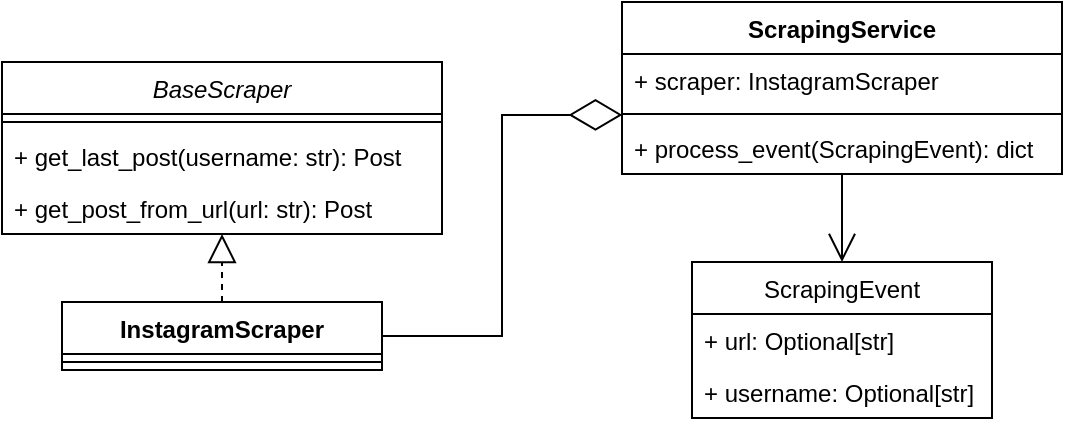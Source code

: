 <mxfile version="19.0.3" type="device"><diagram id="C5RBs43oDa-KdzZeNtuy" name="Page-1"><mxGraphModel dx="1880" dy="647" grid="1" gridSize="10" guides="1" tooltips="1" connect="1" arrows="1" fold="1" page="1" pageScale="1" pageWidth="827" pageHeight="1169" math="0" shadow="0"><root><mxCell id="WIyWlLk6GJQsqaUBKTNV-0"/><mxCell id="WIyWlLk6GJQsqaUBKTNV-1" parent="WIyWlLk6GJQsqaUBKTNV-0"/><mxCell id="Iox-Qz_df4ZEydKS1iks-15" value="" style="endArrow=block;dashed=1;endFill=0;endSize=12;html=1;rounded=0;exitX=0.5;exitY=0;exitDx=0;exitDy=0;edgeStyle=orthogonalEdgeStyle;entryX=0.5;entryY=1;entryDx=0;entryDy=0;" parent="WIyWlLk6GJQsqaUBKTNV-1" source="Iox-Qz_df4ZEydKS1iks-37" target="Iox-Qz_df4ZEydKS1iks-43" edge="1"><mxGeometry width="160" relative="1" as="geometry"><mxPoint x="-500" y="360" as="sourcePoint"/><mxPoint x="-540" y="190" as="targetPoint"/></mxGeometry></mxCell><mxCell id="Iox-Qz_df4ZEydKS1iks-37" value="InstagramScraper" style="swimlane;fontStyle=1;align=center;verticalAlign=top;childLayout=stackLayout;horizontal=1;startSize=26;horizontalStack=0;resizeParent=1;resizeParentMax=0;resizeLast=0;collapsible=1;marginBottom=0;" parent="WIyWlLk6GJQsqaUBKTNV-1" vertex="1"><mxGeometry x="-660" y="300" width="160" height="34" as="geometry"/></mxCell><mxCell id="Iox-Qz_df4ZEydKS1iks-38" value="" style="line;strokeWidth=1;fillColor=none;align=left;verticalAlign=middle;spacingTop=-1;spacingLeft=3;spacingRight=3;rotatable=0;labelPosition=right;points=[];portConstraint=eastwest;" parent="Iox-Qz_df4ZEydKS1iks-37" vertex="1"><mxGeometry y="26" width="160" height="8" as="geometry"/></mxCell><mxCell id="Iox-Qz_df4ZEydKS1iks-43" value="BaseScraper" style="swimlane;fontStyle=2;align=center;verticalAlign=top;childLayout=stackLayout;horizontal=1;startSize=26;horizontalStack=0;resizeParent=1;resizeParentMax=0;resizeLast=0;collapsible=1;marginBottom=0;" parent="WIyWlLk6GJQsqaUBKTNV-1" vertex="1"><mxGeometry x="-690" y="180" width="220" height="86" as="geometry"/></mxCell><mxCell id="Iox-Qz_df4ZEydKS1iks-45" value="" style="line;strokeWidth=1;fillColor=none;align=left;verticalAlign=middle;spacingTop=-1;spacingLeft=3;spacingRight=3;rotatable=0;labelPosition=right;points=[];portConstraint=eastwest;" parent="Iox-Qz_df4ZEydKS1iks-43" vertex="1"><mxGeometry y="26" width="220" height="8" as="geometry"/></mxCell><mxCell id="Iox-Qz_df4ZEydKS1iks-41" value="+ get_last_post(username: str): Post" style="text;strokeColor=none;fillColor=none;align=left;verticalAlign=top;spacingLeft=4;spacingRight=4;overflow=hidden;rotatable=0;points=[[0,0.5],[1,0.5]];portConstraint=eastwest;" parent="Iox-Qz_df4ZEydKS1iks-43" vertex="1"><mxGeometry y="34" width="220" height="26" as="geometry"/></mxCell><mxCell id="Iox-Qz_df4ZEydKS1iks-42" value="+ get_post_from_url(url: str): Post" style="text;strokeColor=none;fillColor=none;align=left;verticalAlign=top;spacingLeft=4;spacingRight=4;overflow=hidden;rotatable=0;points=[[0,0.5],[1,0.5]];portConstraint=eastwest;" parent="Iox-Qz_df4ZEydKS1iks-43" vertex="1"><mxGeometry y="60" width="220" height="26" as="geometry"/></mxCell><mxCell id="u2-dAWlvAA-s5n66NcHl-0" value="ScrapingService" style="swimlane;fontStyle=1;align=center;verticalAlign=top;childLayout=stackLayout;horizontal=1;startSize=26;horizontalStack=0;resizeParent=1;resizeParentMax=0;resizeLast=0;collapsible=1;marginBottom=0;" vertex="1" parent="WIyWlLk6GJQsqaUBKTNV-1"><mxGeometry x="-380" y="150" width="220" height="86" as="geometry"/></mxCell><mxCell id="u2-dAWlvAA-s5n66NcHl-1" value="+ scraper: InstagramScraper" style="text;strokeColor=none;fillColor=none;align=left;verticalAlign=top;spacingLeft=4;spacingRight=4;overflow=hidden;rotatable=0;points=[[0,0.5],[1,0.5]];portConstraint=eastwest;" vertex="1" parent="u2-dAWlvAA-s5n66NcHl-0"><mxGeometry y="26" width="220" height="26" as="geometry"/></mxCell><mxCell id="u2-dAWlvAA-s5n66NcHl-2" value="" style="line;strokeWidth=1;fillColor=none;align=left;verticalAlign=middle;spacingTop=-1;spacingLeft=3;spacingRight=3;rotatable=0;labelPosition=right;points=[];portConstraint=eastwest;" vertex="1" parent="u2-dAWlvAA-s5n66NcHl-0"><mxGeometry y="52" width="220" height="8" as="geometry"/></mxCell><mxCell id="u2-dAWlvAA-s5n66NcHl-3" value="+ process_event(ScrapingEvent): dict" style="text;strokeColor=none;fillColor=none;align=left;verticalAlign=top;spacingLeft=4;spacingRight=4;overflow=hidden;rotatable=0;points=[[0,0.5],[1,0.5]];portConstraint=eastwest;" vertex="1" parent="u2-dAWlvAA-s5n66NcHl-0"><mxGeometry y="60" width="220" height="26" as="geometry"/></mxCell><mxCell id="u2-dAWlvAA-s5n66NcHl-4" value="" style="endArrow=diamondThin;endFill=0;endSize=24;html=1;rounded=0;entryX=0.001;entryY=0.56;entryDx=0;entryDy=0;entryPerimeter=0;exitX=1;exitY=0.5;exitDx=0;exitDy=0;edgeStyle=elbowEdgeStyle;" edge="1" parent="WIyWlLk6GJQsqaUBKTNV-1" source="Iox-Qz_df4ZEydKS1iks-37" target="u2-dAWlvAA-s5n66NcHl-2"><mxGeometry width="160" relative="1" as="geometry"><mxPoint x="-570" y="340" as="sourcePoint"/><mxPoint x="-410" y="340" as="targetPoint"/></mxGeometry></mxCell><mxCell id="u2-dAWlvAA-s5n66NcHl-5" value="ScrapingEvent" style="swimlane;fontStyle=0;childLayout=stackLayout;horizontal=1;startSize=26;fillColor=none;horizontalStack=0;resizeParent=1;resizeParentMax=0;resizeLast=0;collapsible=1;marginBottom=0;" vertex="1" parent="WIyWlLk6GJQsqaUBKTNV-1"><mxGeometry x="-345" y="280" width="150" height="78" as="geometry"/></mxCell><mxCell id="u2-dAWlvAA-s5n66NcHl-6" value="+ url: Optional[str]" style="text;strokeColor=none;fillColor=none;align=left;verticalAlign=top;spacingLeft=4;spacingRight=4;overflow=hidden;rotatable=0;points=[[0,0.5],[1,0.5]];portConstraint=eastwest;" vertex="1" parent="u2-dAWlvAA-s5n66NcHl-5"><mxGeometry y="26" width="150" height="26" as="geometry"/></mxCell><mxCell id="u2-dAWlvAA-s5n66NcHl-8" value="+ username: Optional[str]" style="text;strokeColor=none;fillColor=none;align=left;verticalAlign=top;spacingLeft=4;spacingRight=4;overflow=hidden;rotatable=0;points=[[0,0.5],[1,0.5]];portConstraint=eastwest;" vertex="1" parent="u2-dAWlvAA-s5n66NcHl-5"><mxGeometry y="52" width="150" height="26" as="geometry"/></mxCell><mxCell id="u2-dAWlvAA-s5n66NcHl-10" value="" style="endArrow=open;endFill=1;endSize=12;html=1;rounded=0;exitX=0.5;exitY=1;exitDx=0;exitDy=0;entryX=0.5;entryY=0;entryDx=0;entryDy=0;" edge="1" parent="WIyWlLk6GJQsqaUBKTNV-1" source="u2-dAWlvAA-s5n66NcHl-0" target="u2-dAWlvAA-s5n66NcHl-5"><mxGeometry width="160" relative="1" as="geometry"><mxPoint x="-520" y="430" as="sourcePoint"/><mxPoint x="-360" y="430" as="targetPoint"/></mxGeometry></mxCell></root></mxGraphModel></diagram></mxfile>